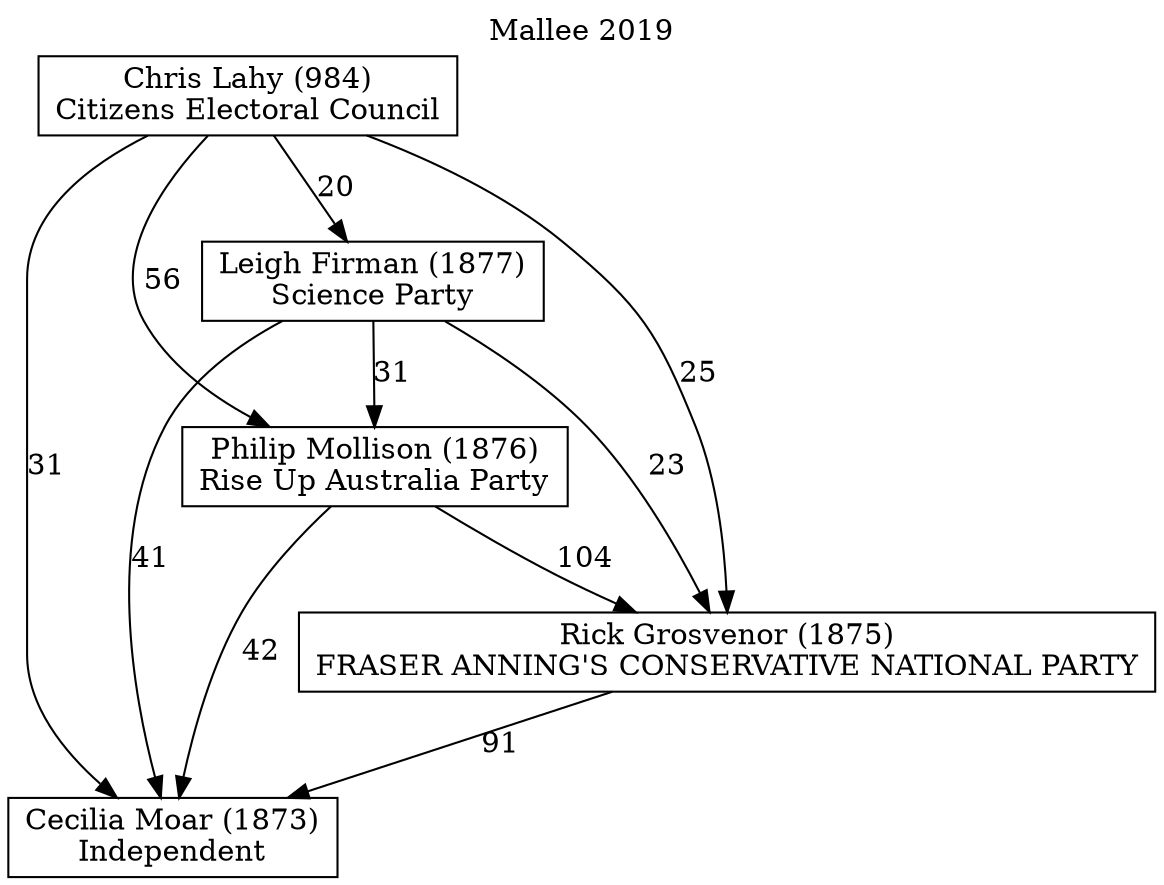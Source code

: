 // House preference flow
digraph "Cecilia Moar (1873)_Mallee_2019" {
	graph [label="Mallee 2019" labelloc=t mclimit=10]
	node [shape=box]
	"Cecilia Moar (1873)" [label="Cecilia Moar (1873)
Independent"]
	"Chris Lahy (984)" [label="Chris Lahy (984)
Citizens Electoral Council"]
	"Leigh Firman (1877)" [label="Leigh Firman (1877)
Science Party"]
	"Philip Mollison (1876)" [label="Philip Mollison (1876)
Rise Up Australia Party"]
	"Rick Grosvenor (1875)" [label="Rick Grosvenor (1875)
FRASER ANNING'S CONSERVATIVE NATIONAL PARTY"]
	"Chris Lahy (984)" -> "Cecilia Moar (1873)" [label=31]
	"Chris Lahy (984)" -> "Leigh Firman (1877)" [label=20]
	"Chris Lahy (984)" -> "Philip Mollison (1876)" [label=56]
	"Chris Lahy (984)" -> "Rick Grosvenor (1875)" [label=25]
	"Leigh Firman (1877)" -> "Cecilia Moar (1873)" [label=41]
	"Leigh Firman (1877)" -> "Philip Mollison (1876)" [label=31]
	"Leigh Firman (1877)" -> "Rick Grosvenor (1875)" [label=23]
	"Philip Mollison (1876)" -> "Cecilia Moar (1873)" [label=42]
	"Philip Mollison (1876)" -> "Rick Grosvenor (1875)" [label=104]
	"Rick Grosvenor (1875)" -> "Cecilia Moar (1873)" [label=91]
}
